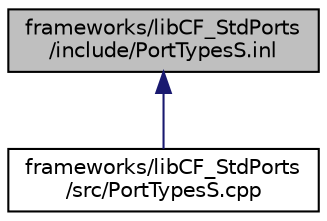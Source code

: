 digraph "frameworks/libCF_StdPorts/include/PortTypesS.inl"
{
 // INTERACTIVE_SVG=YES
  edge [fontname="Helvetica",fontsize="10",labelfontname="Helvetica",labelfontsize="10"];
  node [fontname="Helvetica",fontsize="10",shape=record];
  Node1 [label="frameworks/libCF_StdPorts\l/include/PortTypesS.inl",height=0.2,width=0.4,color="black", fillcolor="grey75", style="filled", fontcolor="black"];
  Node1 -> Node2 [dir="back",color="midnightblue",fontsize="10",style="solid",fontname="Helvetica"];
  Node2 [label="frameworks/libCF_StdPorts\l/src/PortTypesS.cpp",height=0.2,width=0.4,color="black", fillcolor="white", style="filled",URL="$_port_types_s_8cpp.html"];
}
